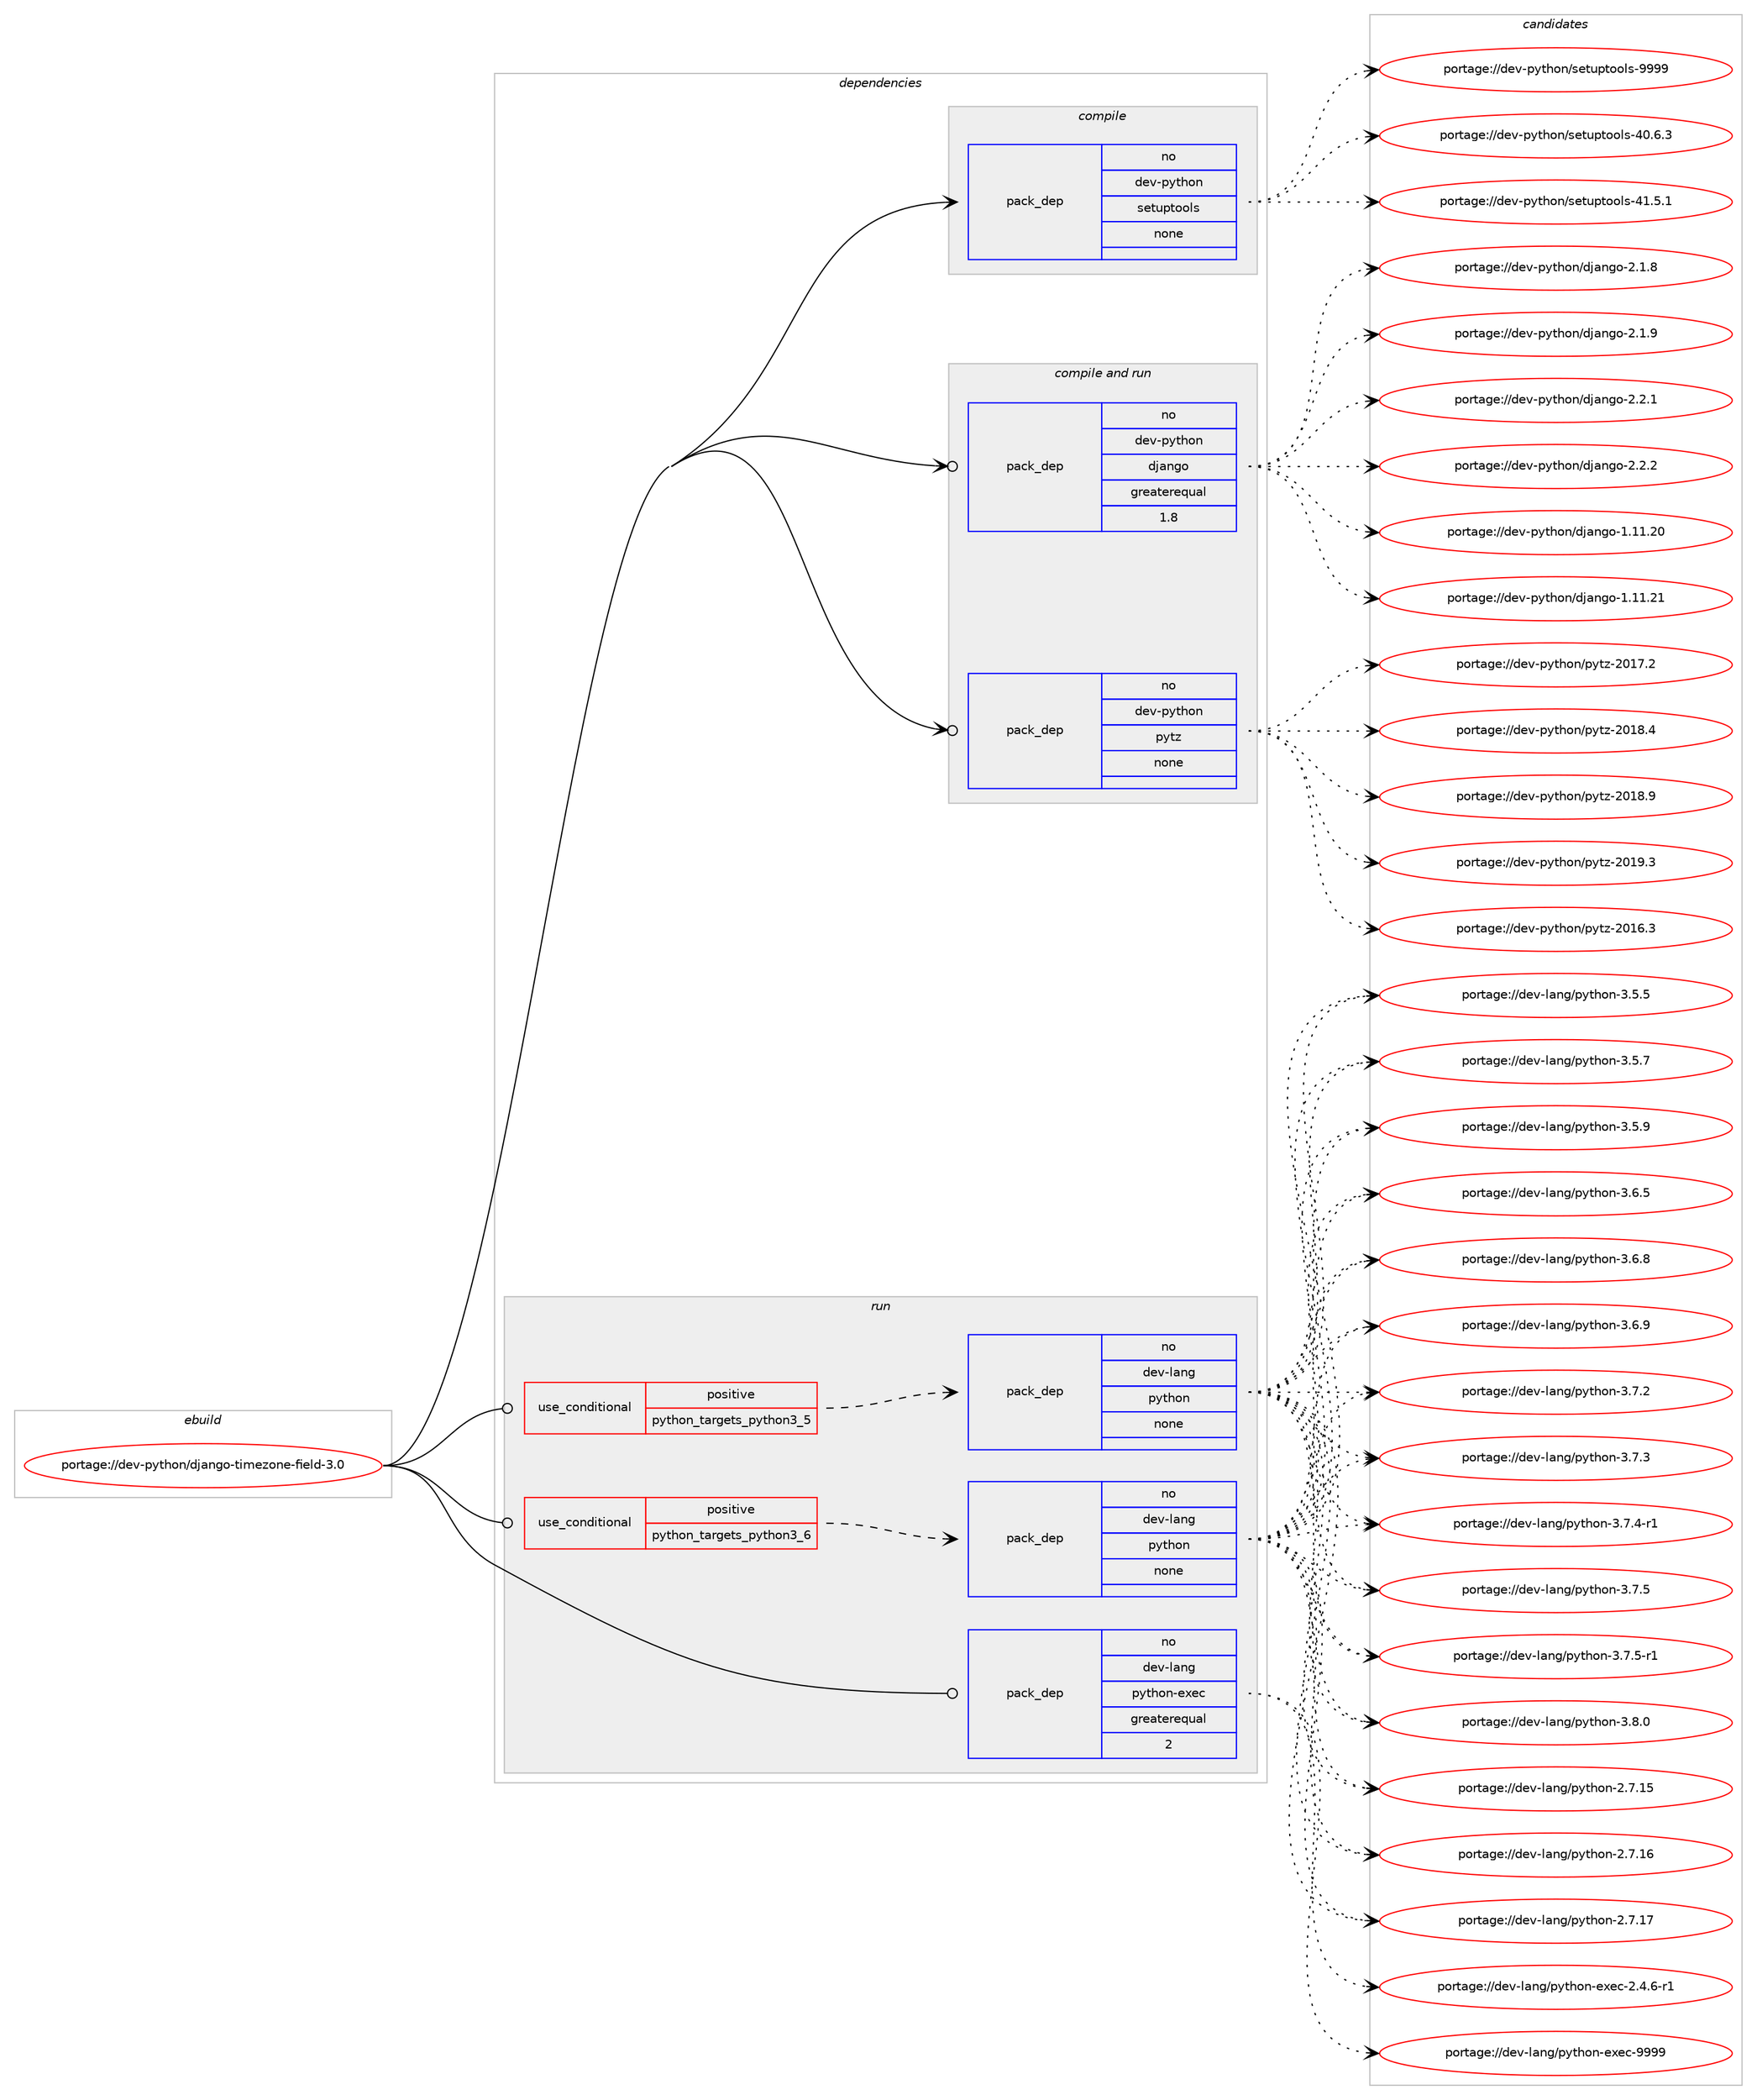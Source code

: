 digraph prolog {

# *************
# Graph options
# *************

newrank=true;
concentrate=true;
compound=true;
graph [rankdir=LR,fontname=Helvetica,fontsize=10,ranksep=1.5];#, ranksep=2.5, nodesep=0.2];
edge  [arrowhead=vee];
node  [fontname=Helvetica,fontsize=10];

# **********
# The ebuild
# **********

subgraph cluster_leftcol {
color=gray;
rank=same;
label=<<i>ebuild</i>>;
id [label="portage://dev-python/django-timezone-field-3.0", color=red, width=4, href="../dev-python/django-timezone-field-3.0.svg"];
}

# ****************
# The dependencies
# ****************

subgraph cluster_midcol {
color=gray;
label=<<i>dependencies</i>>;
subgraph cluster_compile {
fillcolor="#eeeeee";
style=filled;
label=<<i>compile</i>>;
subgraph pack105796 {
dependency136962 [label=<<TABLE BORDER="0" CELLBORDER="1" CELLSPACING="0" CELLPADDING="4" WIDTH="220"><TR><TD ROWSPAN="6" CELLPADDING="30">pack_dep</TD></TR><TR><TD WIDTH="110">no</TD></TR><TR><TD>dev-python</TD></TR><TR><TD>setuptools</TD></TR><TR><TD>none</TD></TR><TR><TD></TD></TR></TABLE>>, shape=none, color=blue];
}
id:e -> dependency136962:w [weight=20,style="solid",arrowhead="vee"];
}
subgraph cluster_compileandrun {
fillcolor="#eeeeee";
style=filled;
label=<<i>compile and run</i>>;
subgraph pack105797 {
dependency136963 [label=<<TABLE BORDER="0" CELLBORDER="1" CELLSPACING="0" CELLPADDING="4" WIDTH="220"><TR><TD ROWSPAN="6" CELLPADDING="30">pack_dep</TD></TR><TR><TD WIDTH="110">no</TD></TR><TR><TD>dev-python</TD></TR><TR><TD>django</TD></TR><TR><TD>greaterequal</TD></TR><TR><TD>1.8</TD></TR></TABLE>>, shape=none, color=blue];
}
id:e -> dependency136963:w [weight=20,style="solid",arrowhead="odotvee"];
subgraph pack105798 {
dependency136964 [label=<<TABLE BORDER="0" CELLBORDER="1" CELLSPACING="0" CELLPADDING="4" WIDTH="220"><TR><TD ROWSPAN="6" CELLPADDING="30">pack_dep</TD></TR><TR><TD WIDTH="110">no</TD></TR><TR><TD>dev-python</TD></TR><TR><TD>pytz</TD></TR><TR><TD>none</TD></TR><TR><TD></TD></TR></TABLE>>, shape=none, color=blue];
}
id:e -> dependency136964:w [weight=20,style="solid",arrowhead="odotvee"];
}
subgraph cluster_run {
fillcolor="#eeeeee";
style=filled;
label=<<i>run</i>>;
subgraph cond27849 {
dependency136965 [label=<<TABLE BORDER="0" CELLBORDER="1" CELLSPACING="0" CELLPADDING="4"><TR><TD ROWSPAN="3" CELLPADDING="10">use_conditional</TD></TR><TR><TD>positive</TD></TR><TR><TD>python_targets_python3_5</TD></TR></TABLE>>, shape=none, color=red];
subgraph pack105799 {
dependency136966 [label=<<TABLE BORDER="0" CELLBORDER="1" CELLSPACING="0" CELLPADDING="4" WIDTH="220"><TR><TD ROWSPAN="6" CELLPADDING="30">pack_dep</TD></TR><TR><TD WIDTH="110">no</TD></TR><TR><TD>dev-lang</TD></TR><TR><TD>python</TD></TR><TR><TD>none</TD></TR><TR><TD></TD></TR></TABLE>>, shape=none, color=blue];
}
dependency136965:e -> dependency136966:w [weight=20,style="dashed",arrowhead="vee"];
}
id:e -> dependency136965:w [weight=20,style="solid",arrowhead="odot"];
subgraph cond27850 {
dependency136967 [label=<<TABLE BORDER="0" CELLBORDER="1" CELLSPACING="0" CELLPADDING="4"><TR><TD ROWSPAN="3" CELLPADDING="10">use_conditional</TD></TR><TR><TD>positive</TD></TR><TR><TD>python_targets_python3_6</TD></TR></TABLE>>, shape=none, color=red];
subgraph pack105800 {
dependency136968 [label=<<TABLE BORDER="0" CELLBORDER="1" CELLSPACING="0" CELLPADDING="4" WIDTH="220"><TR><TD ROWSPAN="6" CELLPADDING="30">pack_dep</TD></TR><TR><TD WIDTH="110">no</TD></TR><TR><TD>dev-lang</TD></TR><TR><TD>python</TD></TR><TR><TD>none</TD></TR><TR><TD></TD></TR></TABLE>>, shape=none, color=blue];
}
dependency136967:e -> dependency136968:w [weight=20,style="dashed",arrowhead="vee"];
}
id:e -> dependency136967:w [weight=20,style="solid",arrowhead="odot"];
subgraph pack105801 {
dependency136969 [label=<<TABLE BORDER="0" CELLBORDER="1" CELLSPACING="0" CELLPADDING="4" WIDTH="220"><TR><TD ROWSPAN="6" CELLPADDING="30">pack_dep</TD></TR><TR><TD WIDTH="110">no</TD></TR><TR><TD>dev-lang</TD></TR><TR><TD>python-exec</TD></TR><TR><TD>greaterequal</TD></TR><TR><TD>2</TD></TR></TABLE>>, shape=none, color=blue];
}
id:e -> dependency136969:w [weight=20,style="solid",arrowhead="odot"];
}
}

# **************
# The candidates
# **************

subgraph cluster_choices {
rank=same;
color=gray;
label=<<i>candidates</i>>;

subgraph choice105796 {
color=black;
nodesep=1;
choiceportage100101118451121211161041111104711510111611711211611111110811545524846544651 [label="portage://dev-python/setuptools-40.6.3", color=red, width=4,href="../dev-python/setuptools-40.6.3.svg"];
choiceportage100101118451121211161041111104711510111611711211611111110811545524946534649 [label="portage://dev-python/setuptools-41.5.1", color=red, width=4,href="../dev-python/setuptools-41.5.1.svg"];
choiceportage10010111845112121116104111110471151011161171121161111111081154557575757 [label="portage://dev-python/setuptools-9999", color=red, width=4,href="../dev-python/setuptools-9999.svg"];
dependency136962:e -> choiceportage100101118451121211161041111104711510111611711211611111110811545524846544651:w [style=dotted,weight="100"];
dependency136962:e -> choiceportage100101118451121211161041111104711510111611711211611111110811545524946534649:w [style=dotted,weight="100"];
dependency136962:e -> choiceportage10010111845112121116104111110471151011161171121161111111081154557575757:w [style=dotted,weight="100"];
}
subgraph choice105797 {
color=black;
nodesep=1;
choiceportage1001011184511212111610411111047100106971101031114549464949465048 [label="portage://dev-python/django-1.11.20", color=red, width=4,href="../dev-python/django-1.11.20.svg"];
choiceportage1001011184511212111610411111047100106971101031114549464949465049 [label="portage://dev-python/django-1.11.21", color=red, width=4,href="../dev-python/django-1.11.21.svg"];
choiceportage100101118451121211161041111104710010697110103111455046494656 [label="portage://dev-python/django-2.1.8", color=red, width=4,href="../dev-python/django-2.1.8.svg"];
choiceportage100101118451121211161041111104710010697110103111455046494657 [label="portage://dev-python/django-2.1.9", color=red, width=4,href="../dev-python/django-2.1.9.svg"];
choiceportage100101118451121211161041111104710010697110103111455046504649 [label="portage://dev-python/django-2.2.1", color=red, width=4,href="../dev-python/django-2.2.1.svg"];
choiceportage100101118451121211161041111104710010697110103111455046504650 [label="portage://dev-python/django-2.2.2", color=red, width=4,href="../dev-python/django-2.2.2.svg"];
dependency136963:e -> choiceportage1001011184511212111610411111047100106971101031114549464949465048:w [style=dotted,weight="100"];
dependency136963:e -> choiceportage1001011184511212111610411111047100106971101031114549464949465049:w [style=dotted,weight="100"];
dependency136963:e -> choiceportage100101118451121211161041111104710010697110103111455046494656:w [style=dotted,weight="100"];
dependency136963:e -> choiceportage100101118451121211161041111104710010697110103111455046494657:w [style=dotted,weight="100"];
dependency136963:e -> choiceportage100101118451121211161041111104710010697110103111455046504649:w [style=dotted,weight="100"];
dependency136963:e -> choiceportage100101118451121211161041111104710010697110103111455046504650:w [style=dotted,weight="100"];
}
subgraph choice105798 {
color=black;
nodesep=1;
choiceportage100101118451121211161041111104711212111612245504849544651 [label="portage://dev-python/pytz-2016.3", color=red, width=4,href="../dev-python/pytz-2016.3.svg"];
choiceportage100101118451121211161041111104711212111612245504849554650 [label="portage://dev-python/pytz-2017.2", color=red, width=4,href="../dev-python/pytz-2017.2.svg"];
choiceportage100101118451121211161041111104711212111612245504849564652 [label="portage://dev-python/pytz-2018.4", color=red, width=4,href="../dev-python/pytz-2018.4.svg"];
choiceportage100101118451121211161041111104711212111612245504849564657 [label="portage://dev-python/pytz-2018.9", color=red, width=4,href="../dev-python/pytz-2018.9.svg"];
choiceportage100101118451121211161041111104711212111612245504849574651 [label="portage://dev-python/pytz-2019.3", color=red, width=4,href="../dev-python/pytz-2019.3.svg"];
dependency136964:e -> choiceportage100101118451121211161041111104711212111612245504849544651:w [style=dotted,weight="100"];
dependency136964:e -> choiceportage100101118451121211161041111104711212111612245504849554650:w [style=dotted,weight="100"];
dependency136964:e -> choiceportage100101118451121211161041111104711212111612245504849564652:w [style=dotted,weight="100"];
dependency136964:e -> choiceportage100101118451121211161041111104711212111612245504849564657:w [style=dotted,weight="100"];
dependency136964:e -> choiceportage100101118451121211161041111104711212111612245504849574651:w [style=dotted,weight="100"];
}
subgraph choice105799 {
color=black;
nodesep=1;
choiceportage10010111845108971101034711212111610411111045504655464953 [label="portage://dev-lang/python-2.7.15", color=red, width=4,href="../dev-lang/python-2.7.15.svg"];
choiceportage10010111845108971101034711212111610411111045504655464954 [label="portage://dev-lang/python-2.7.16", color=red, width=4,href="../dev-lang/python-2.7.16.svg"];
choiceportage10010111845108971101034711212111610411111045504655464955 [label="portage://dev-lang/python-2.7.17", color=red, width=4,href="../dev-lang/python-2.7.17.svg"];
choiceportage100101118451089711010347112121116104111110455146534653 [label="portage://dev-lang/python-3.5.5", color=red, width=4,href="../dev-lang/python-3.5.5.svg"];
choiceportage100101118451089711010347112121116104111110455146534655 [label="portage://dev-lang/python-3.5.7", color=red, width=4,href="../dev-lang/python-3.5.7.svg"];
choiceportage100101118451089711010347112121116104111110455146534657 [label="portage://dev-lang/python-3.5.9", color=red, width=4,href="../dev-lang/python-3.5.9.svg"];
choiceportage100101118451089711010347112121116104111110455146544653 [label="portage://dev-lang/python-3.6.5", color=red, width=4,href="../dev-lang/python-3.6.5.svg"];
choiceportage100101118451089711010347112121116104111110455146544656 [label="portage://dev-lang/python-3.6.8", color=red, width=4,href="../dev-lang/python-3.6.8.svg"];
choiceportage100101118451089711010347112121116104111110455146544657 [label="portage://dev-lang/python-3.6.9", color=red, width=4,href="../dev-lang/python-3.6.9.svg"];
choiceportage100101118451089711010347112121116104111110455146554650 [label="portage://dev-lang/python-3.7.2", color=red, width=4,href="../dev-lang/python-3.7.2.svg"];
choiceportage100101118451089711010347112121116104111110455146554651 [label="portage://dev-lang/python-3.7.3", color=red, width=4,href="../dev-lang/python-3.7.3.svg"];
choiceportage1001011184510897110103471121211161041111104551465546524511449 [label="portage://dev-lang/python-3.7.4-r1", color=red, width=4,href="../dev-lang/python-3.7.4-r1.svg"];
choiceportage100101118451089711010347112121116104111110455146554653 [label="portage://dev-lang/python-3.7.5", color=red, width=4,href="../dev-lang/python-3.7.5.svg"];
choiceportage1001011184510897110103471121211161041111104551465546534511449 [label="portage://dev-lang/python-3.7.5-r1", color=red, width=4,href="../dev-lang/python-3.7.5-r1.svg"];
choiceportage100101118451089711010347112121116104111110455146564648 [label="portage://dev-lang/python-3.8.0", color=red, width=4,href="../dev-lang/python-3.8.0.svg"];
dependency136966:e -> choiceportage10010111845108971101034711212111610411111045504655464953:w [style=dotted,weight="100"];
dependency136966:e -> choiceportage10010111845108971101034711212111610411111045504655464954:w [style=dotted,weight="100"];
dependency136966:e -> choiceportage10010111845108971101034711212111610411111045504655464955:w [style=dotted,weight="100"];
dependency136966:e -> choiceportage100101118451089711010347112121116104111110455146534653:w [style=dotted,weight="100"];
dependency136966:e -> choiceportage100101118451089711010347112121116104111110455146534655:w [style=dotted,weight="100"];
dependency136966:e -> choiceportage100101118451089711010347112121116104111110455146534657:w [style=dotted,weight="100"];
dependency136966:e -> choiceportage100101118451089711010347112121116104111110455146544653:w [style=dotted,weight="100"];
dependency136966:e -> choiceportage100101118451089711010347112121116104111110455146544656:w [style=dotted,weight="100"];
dependency136966:e -> choiceportage100101118451089711010347112121116104111110455146544657:w [style=dotted,weight="100"];
dependency136966:e -> choiceportage100101118451089711010347112121116104111110455146554650:w [style=dotted,weight="100"];
dependency136966:e -> choiceportage100101118451089711010347112121116104111110455146554651:w [style=dotted,weight="100"];
dependency136966:e -> choiceportage1001011184510897110103471121211161041111104551465546524511449:w [style=dotted,weight="100"];
dependency136966:e -> choiceportage100101118451089711010347112121116104111110455146554653:w [style=dotted,weight="100"];
dependency136966:e -> choiceportage1001011184510897110103471121211161041111104551465546534511449:w [style=dotted,weight="100"];
dependency136966:e -> choiceportage100101118451089711010347112121116104111110455146564648:w [style=dotted,weight="100"];
}
subgraph choice105800 {
color=black;
nodesep=1;
choiceportage10010111845108971101034711212111610411111045504655464953 [label="portage://dev-lang/python-2.7.15", color=red, width=4,href="../dev-lang/python-2.7.15.svg"];
choiceportage10010111845108971101034711212111610411111045504655464954 [label="portage://dev-lang/python-2.7.16", color=red, width=4,href="../dev-lang/python-2.7.16.svg"];
choiceportage10010111845108971101034711212111610411111045504655464955 [label="portage://dev-lang/python-2.7.17", color=red, width=4,href="../dev-lang/python-2.7.17.svg"];
choiceportage100101118451089711010347112121116104111110455146534653 [label="portage://dev-lang/python-3.5.5", color=red, width=4,href="../dev-lang/python-3.5.5.svg"];
choiceportage100101118451089711010347112121116104111110455146534655 [label="portage://dev-lang/python-3.5.7", color=red, width=4,href="../dev-lang/python-3.5.7.svg"];
choiceportage100101118451089711010347112121116104111110455146534657 [label="portage://dev-lang/python-3.5.9", color=red, width=4,href="../dev-lang/python-3.5.9.svg"];
choiceportage100101118451089711010347112121116104111110455146544653 [label="portage://dev-lang/python-3.6.5", color=red, width=4,href="../dev-lang/python-3.6.5.svg"];
choiceportage100101118451089711010347112121116104111110455146544656 [label="portage://dev-lang/python-3.6.8", color=red, width=4,href="../dev-lang/python-3.6.8.svg"];
choiceportage100101118451089711010347112121116104111110455146544657 [label="portage://dev-lang/python-3.6.9", color=red, width=4,href="../dev-lang/python-3.6.9.svg"];
choiceportage100101118451089711010347112121116104111110455146554650 [label="portage://dev-lang/python-3.7.2", color=red, width=4,href="../dev-lang/python-3.7.2.svg"];
choiceportage100101118451089711010347112121116104111110455146554651 [label="portage://dev-lang/python-3.7.3", color=red, width=4,href="../dev-lang/python-3.7.3.svg"];
choiceportage1001011184510897110103471121211161041111104551465546524511449 [label="portage://dev-lang/python-3.7.4-r1", color=red, width=4,href="../dev-lang/python-3.7.4-r1.svg"];
choiceportage100101118451089711010347112121116104111110455146554653 [label="portage://dev-lang/python-3.7.5", color=red, width=4,href="../dev-lang/python-3.7.5.svg"];
choiceportage1001011184510897110103471121211161041111104551465546534511449 [label="portage://dev-lang/python-3.7.5-r1", color=red, width=4,href="../dev-lang/python-3.7.5-r1.svg"];
choiceportage100101118451089711010347112121116104111110455146564648 [label="portage://dev-lang/python-3.8.0", color=red, width=4,href="../dev-lang/python-3.8.0.svg"];
dependency136968:e -> choiceportage10010111845108971101034711212111610411111045504655464953:w [style=dotted,weight="100"];
dependency136968:e -> choiceportage10010111845108971101034711212111610411111045504655464954:w [style=dotted,weight="100"];
dependency136968:e -> choiceportage10010111845108971101034711212111610411111045504655464955:w [style=dotted,weight="100"];
dependency136968:e -> choiceportage100101118451089711010347112121116104111110455146534653:w [style=dotted,weight="100"];
dependency136968:e -> choiceportage100101118451089711010347112121116104111110455146534655:w [style=dotted,weight="100"];
dependency136968:e -> choiceportage100101118451089711010347112121116104111110455146534657:w [style=dotted,weight="100"];
dependency136968:e -> choiceportage100101118451089711010347112121116104111110455146544653:w [style=dotted,weight="100"];
dependency136968:e -> choiceportage100101118451089711010347112121116104111110455146544656:w [style=dotted,weight="100"];
dependency136968:e -> choiceportage100101118451089711010347112121116104111110455146544657:w [style=dotted,weight="100"];
dependency136968:e -> choiceportage100101118451089711010347112121116104111110455146554650:w [style=dotted,weight="100"];
dependency136968:e -> choiceportage100101118451089711010347112121116104111110455146554651:w [style=dotted,weight="100"];
dependency136968:e -> choiceportage1001011184510897110103471121211161041111104551465546524511449:w [style=dotted,weight="100"];
dependency136968:e -> choiceportage100101118451089711010347112121116104111110455146554653:w [style=dotted,weight="100"];
dependency136968:e -> choiceportage1001011184510897110103471121211161041111104551465546534511449:w [style=dotted,weight="100"];
dependency136968:e -> choiceportage100101118451089711010347112121116104111110455146564648:w [style=dotted,weight="100"];
}
subgraph choice105801 {
color=black;
nodesep=1;
choiceportage10010111845108971101034711212111610411111045101120101994550465246544511449 [label="portage://dev-lang/python-exec-2.4.6-r1", color=red, width=4,href="../dev-lang/python-exec-2.4.6-r1.svg"];
choiceportage10010111845108971101034711212111610411111045101120101994557575757 [label="portage://dev-lang/python-exec-9999", color=red, width=4,href="../dev-lang/python-exec-9999.svg"];
dependency136969:e -> choiceportage10010111845108971101034711212111610411111045101120101994550465246544511449:w [style=dotted,weight="100"];
dependency136969:e -> choiceportage10010111845108971101034711212111610411111045101120101994557575757:w [style=dotted,weight="100"];
}
}

}
